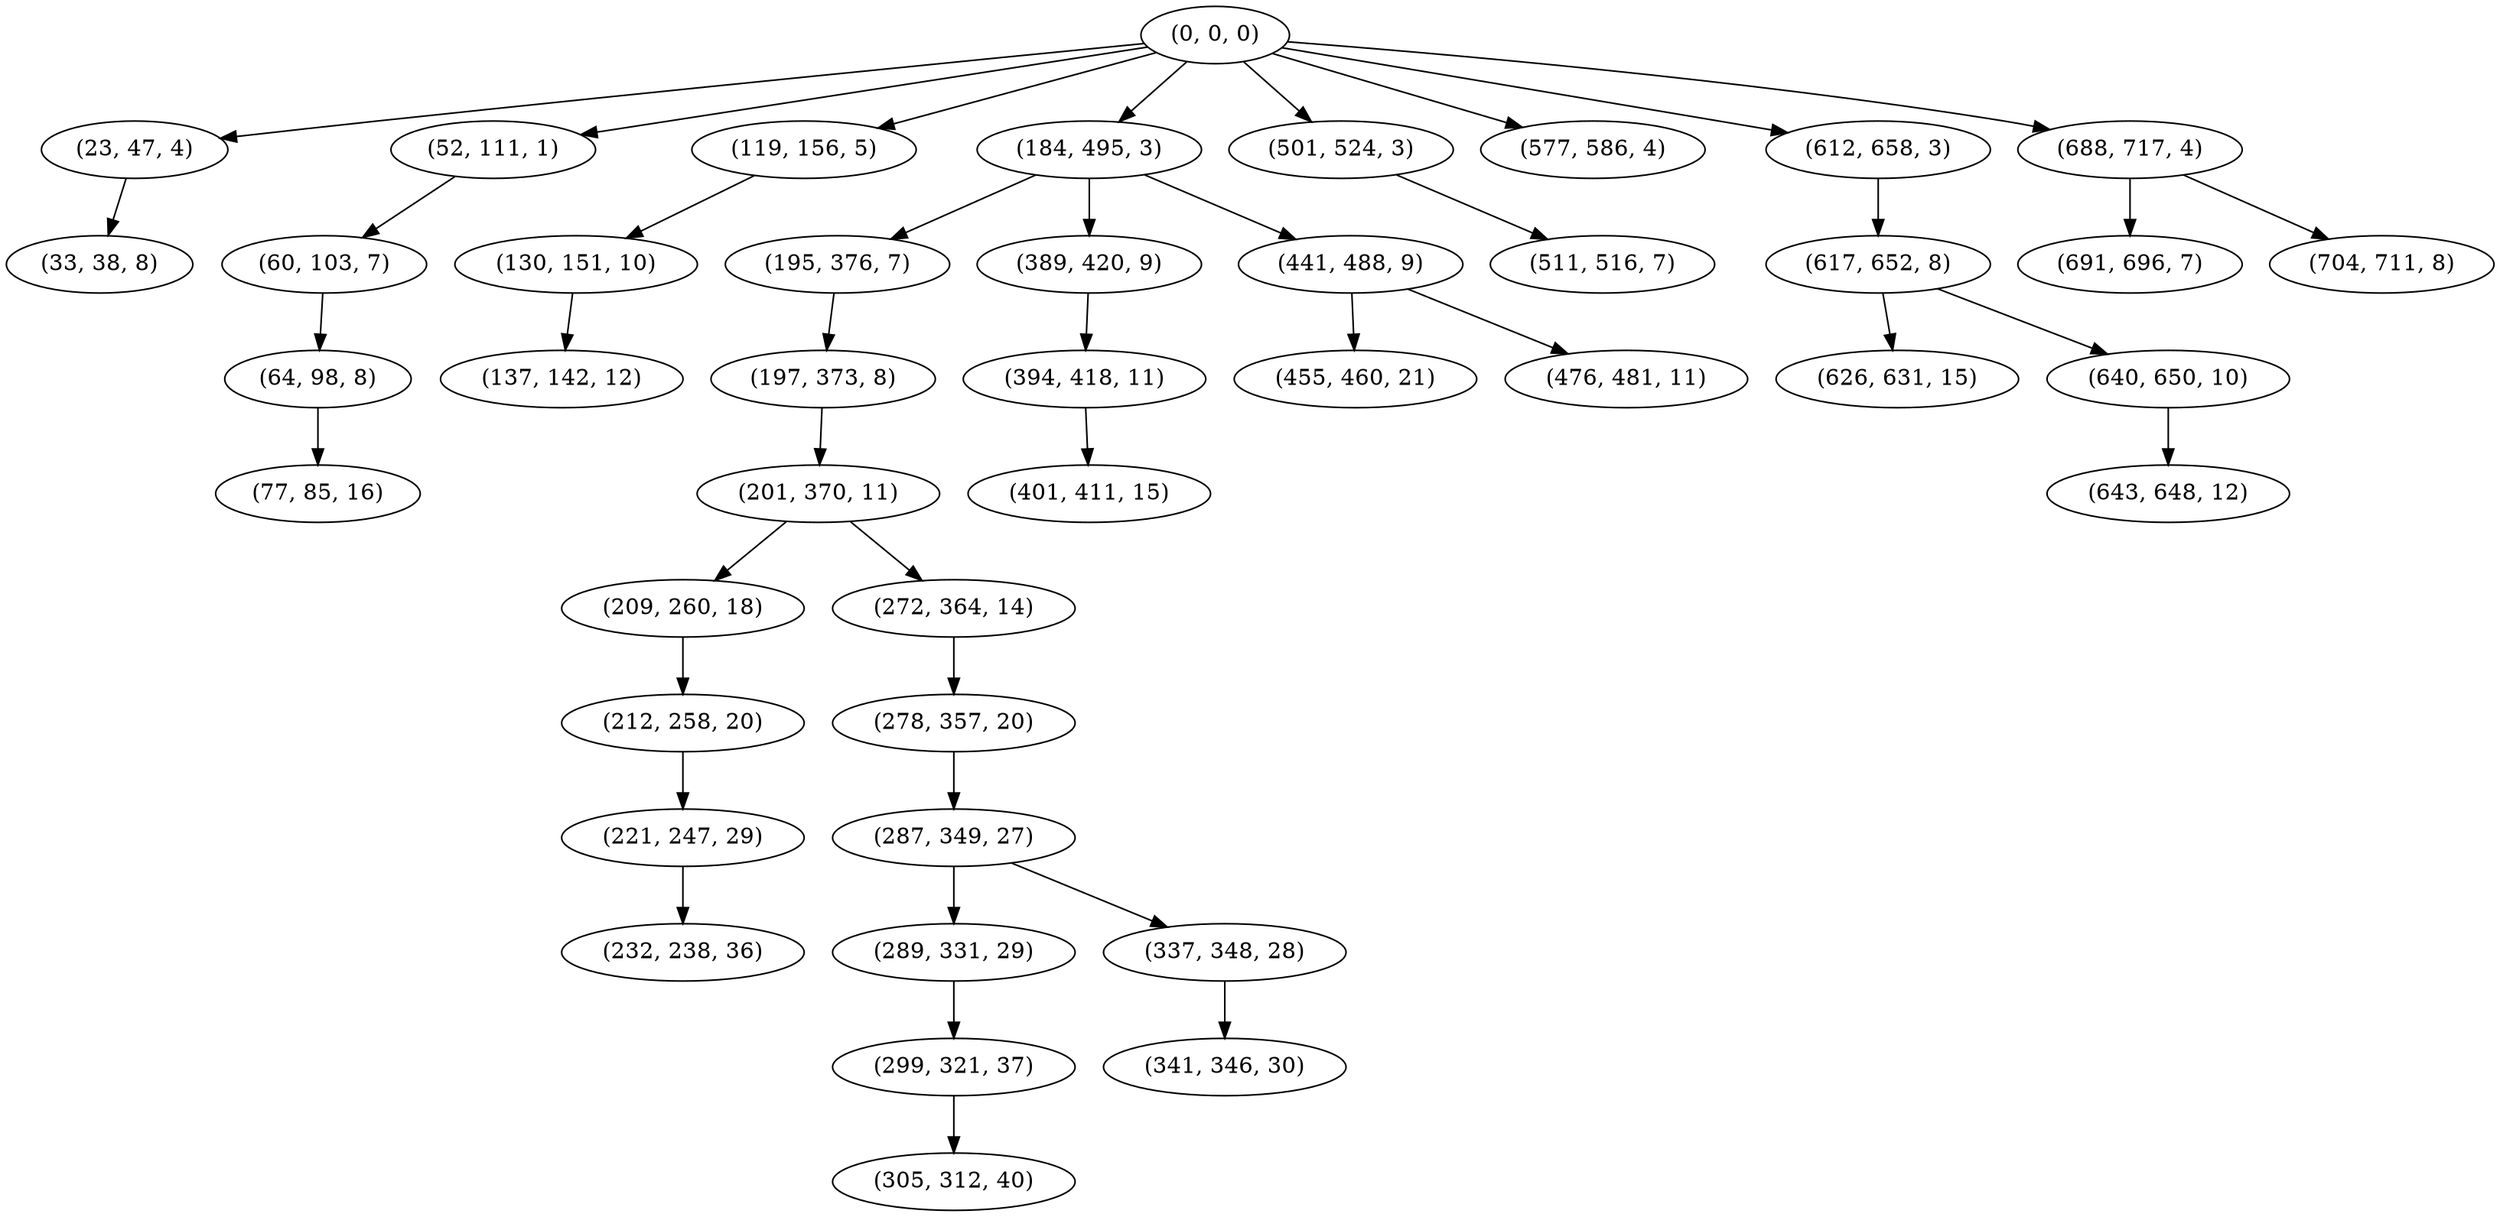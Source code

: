 digraph tree {
    "(0, 0, 0)";
    "(23, 47, 4)";
    "(33, 38, 8)";
    "(52, 111, 1)";
    "(60, 103, 7)";
    "(64, 98, 8)";
    "(77, 85, 16)";
    "(119, 156, 5)";
    "(130, 151, 10)";
    "(137, 142, 12)";
    "(184, 495, 3)";
    "(195, 376, 7)";
    "(197, 373, 8)";
    "(201, 370, 11)";
    "(209, 260, 18)";
    "(212, 258, 20)";
    "(221, 247, 29)";
    "(232, 238, 36)";
    "(272, 364, 14)";
    "(278, 357, 20)";
    "(287, 349, 27)";
    "(289, 331, 29)";
    "(299, 321, 37)";
    "(305, 312, 40)";
    "(337, 348, 28)";
    "(341, 346, 30)";
    "(389, 420, 9)";
    "(394, 418, 11)";
    "(401, 411, 15)";
    "(441, 488, 9)";
    "(455, 460, 21)";
    "(476, 481, 11)";
    "(501, 524, 3)";
    "(511, 516, 7)";
    "(577, 586, 4)";
    "(612, 658, 3)";
    "(617, 652, 8)";
    "(626, 631, 15)";
    "(640, 650, 10)";
    "(643, 648, 12)";
    "(688, 717, 4)";
    "(691, 696, 7)";
    "(704, 711, 8)";
    "(0, 0, 0)" -> "(23, 47, 4)";
    "(0, 0, 0)" -> "(52, 111, 1)";
    "(0, 0, 0)" -> "(119, 156, 5)";
    "(0, 0, 0)" -> "(184, 495, 3)";
    "(0, 0, 0)" -> "(501, 524, 3)";
    "(0, 0, 0)" -> "(577, 586, 4)";
    "(0, 0, 0)" -> "(612, 658, 3)";
    "(0, 0, 0)" -> "(688, 717, 4)";
    "(23, 47, 4)" -> "(33, 38, 8)";
    "(52, 111, 1)" -> "(60, 103, 7)";
    "(60, 103, 7)" -> "(64, 98, 8)";
    "(64, 98, 8)" -> "(77, 85, 16)";
    "(119, 156, 5)" -> "(130, 151, 10)";
    "(130, 151, 10)" -> "(137, 142, 12)";
    "(184, 495, 3)" -> "(195, 376, 7)";
    "(184, 495, 3)" -> "(389, 420, 9)";
    "(184, 495, 3)" -> "(441, 488, 9)";
    "(195, 376, 7)" -> "(197, 373, 8)";
    "(197, 373, 8)" -> "(201, 370, 11)";
    "(201, 370, 11)" -> "(209, 260, 18)";
    "(201, 370, 11)" -> "(272, 364, 14)";
    "(209, 260, 18)" -> "(212, 258, 20)";
    "(212, 258, 20)" -> "(221, 247, 29)";
    "(221, 247, 29)" -> "(232, 238, 36)";
    "(272, 364, 14)" -> "(278, 357, 20)";
    "(278, 357, 20)" -> "(287, 349, 27)";
    "(287, 349, 27)" -> "(289, 331, 29)";
    "(287, 349, 27)" -> "(337, 348, 28)";
    "(289, 331, 29)" -> "(299, 321, 37)";
    "(299, 321, 37)" -> "(305, 312, 40)";
    "(337, 348, 28)" -> "(341, 346, 30)";
    "(389, 420, 9)" -> "(394, 418, 11)";
    "(394, 418, 11)" -> "(401, 411, 15)";
    "(441, 488, 9)" -> "(455, 460, 21)";
    "(441, 488, 9)" -> "(476, 481, 11)";
    "(501, 524, 3)" -> "(511, 516, 7)";
    "(612, 658, 3)" -> "(617, 652, 8)";
    "(617, 652, 8)" -> "(626, 631, 15)";
    "(617, 652, 8)" -> "(640, 650, 10)";
    "(640, 650, 10)" -> "(643, 648, 12)";
    "(688, 717, 4)" -> "(691, 696, 7)";
    "(688, 717, 4)" -> "(704, 711, 8)";
}
